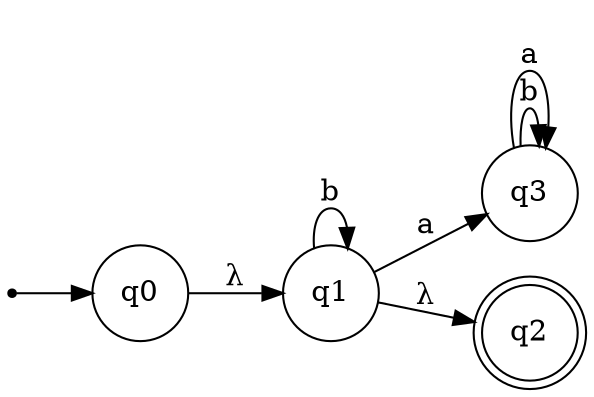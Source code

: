 digraph {
    rankdir = LR;
    inic [shape = point];
    node [shape = circle];
    inic -> q0;
    q0 -> q1 [label = "λ"];
    q1 -> q3 [label = "a"];
    q1 -> q1 [label = "b"];
    q1 -> q2 [label = "λ"];
    q2 [shape = doublecircle];
    q3 -> q3 [label = "b"];
    q3 -> q3 [label = "a"];
}
